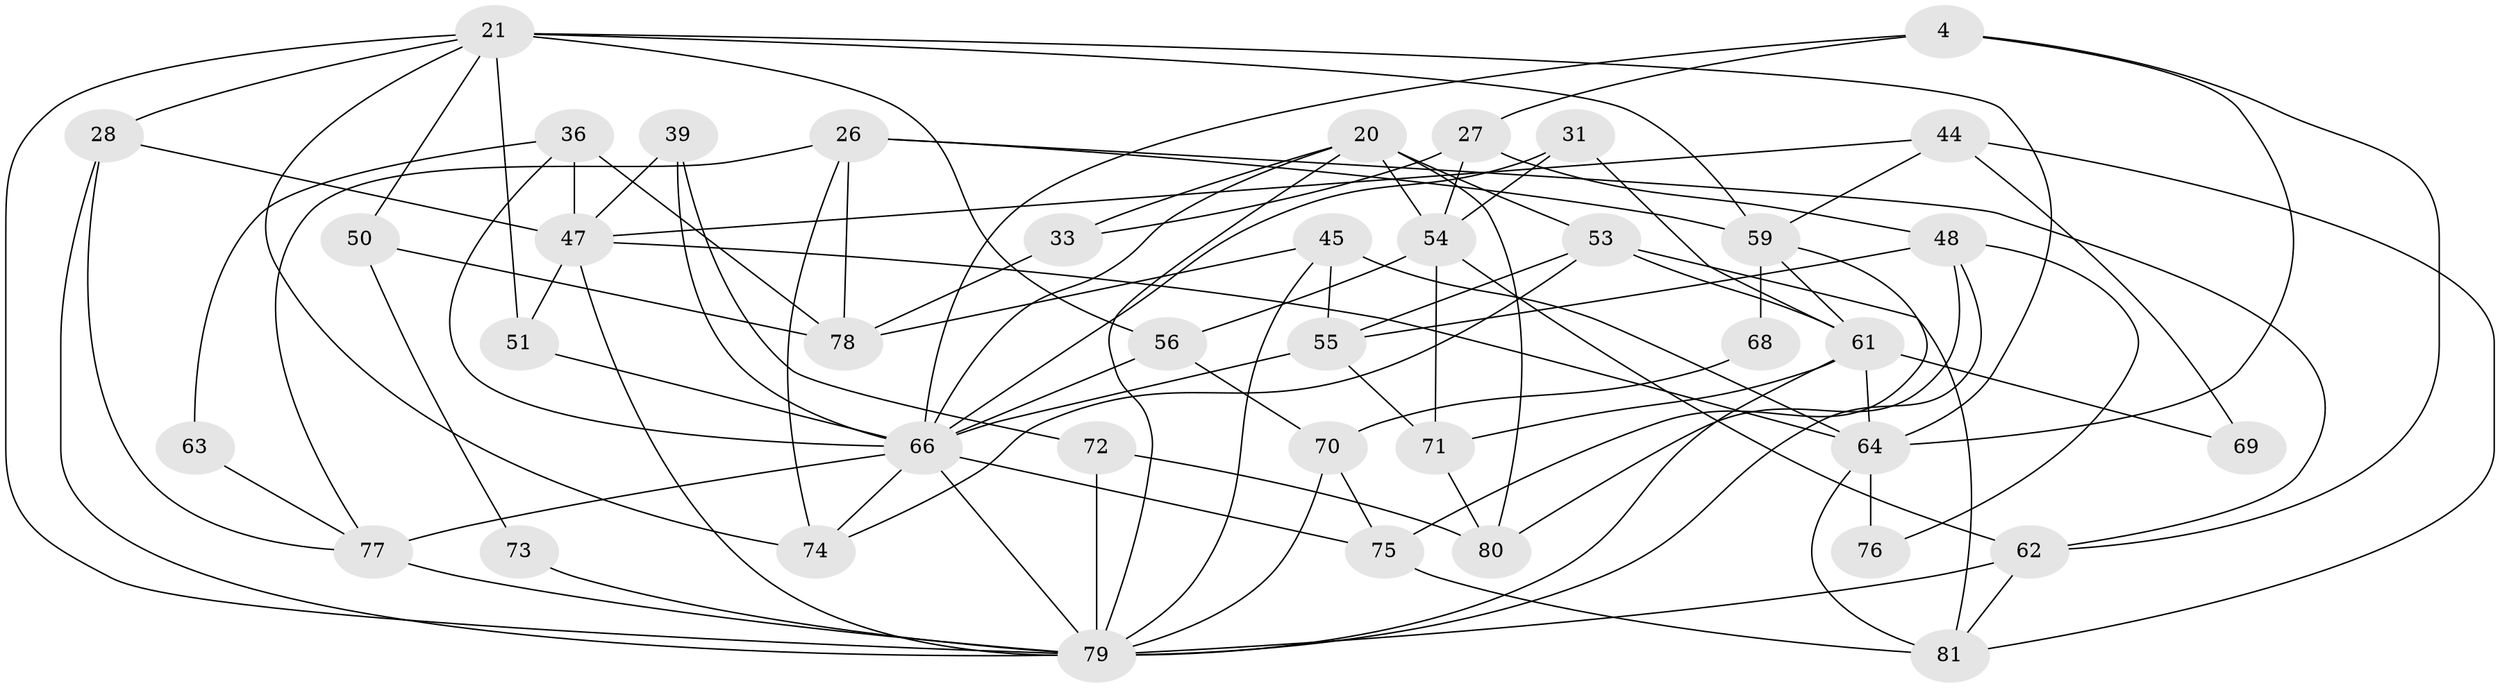 // original degree distribution, {7: 0.06172839506172839, 5: 0.14814814814814814, 4: 0.2716049382716049, 3: 0.2962962962962963, 6: 0.06172839506172839, 2: 0.13580246913580246, 9: 0.012345679012345678, 8: 0.012345679012345678}
// Generated by graph-tools (version 1.1) at 2025/52/03/04/25 21:52:25]
// undirected, 40 vertices, 94 edges
graph export_dot {
graph [start="1"]
  node [color=gray90,style=filled];
  4;
  20 [super="+3"];
  21 [super="+16+19"];
  26 [super="+17"];
  27;
  28;
  31;
  33 [super="+24"];
  36;
  39;
  44 [super="+43"];
  45 [super="+23"];
  47;
  48 [super="+40"];
  50;
  51 [super="+38"];
  53;
  54 [super="+10"];
  55 [super="+34"];
  56;
  59 [super="+46"];
  61 [super="+60"];
  62;
  63;
  64 [super="+1"];
  66 [super="+2+5+15+57"];
  68;
  69;
  70;
  71;
  72 [super="+12"];
  73;
  74 [super="+42"];
  75 [super="+25"];
  76;
  77 [super="+41+58"];
  78;
  79 [super="+18+49+52+67"];
  80 [super="+35"];
  81 [super="+30"];
  4 -- 27;
  4 -- 62;
  4 -- 64;
  4 -- 66;
  20 -- 53;
  20 -- 80 [weight=2];
  20 -- 33;
  20 -- 54;
  20 -- 66;
  20 -- 79;
  21 -- 59 [weight=2];
  21 -- 64 [weight=3];
  21 -- 79 [weight=3];
  21 -- 50;
  21 -- 51;
  21 -- 56;
  21 -- 28;
  21 -- 74;
  26 -- 62;
  26 -- 59 [weight=2];
  26 -- 74;
  26 -- 78;
  26 -- 77;
  27 -- 33 [weight=2];
  27 -- 48 [weight=2];
  27 -- 54;
  28 -- 47;
  28 -- 77 [weight=2];
  28 -- 79;
  31 -- 54;
  31 -- 66;
  31 -- 61;
  33 -- 78;
  36 -- 47;
  36 -- 63;
  36 -- 78;
  36 -- 66;
  39 -- 47;
  39 -- 72;
  39 -- 66;
  44 -- 59;
  44 -- 47;
  44 -- 81;
  44 -- 69;
  45 -- 78;
  45 -- 64;
  45 -- 55 [weight=2];
  45 -- 79;
  47 -- 51 [weight=2];
  47 -- 64 [weight=2];
  47 -- 79;
  48 -- 76;
  48 -- 80;
  48 -- 55;
  48 -- 79;
  50 -- 73;
  50 -- 78;
  51 -- 66;
  53 -- 74;
  53 -- 81;
  53 -- 55;
  53 -- 61;
  54 -- 56;
  54 -- 62 [weight=2];
  54 -- 71;
  55 -- 71;
  55 -- 66;
  56 -- 70;
  56 -- 66;
  59 -- 68;
  59 -- 61;
  59 -- 75;
  61 -- 79 [weight=4];
  61 -- 64;
  61 -- 69;
  61 -- 71;
  62 -- 81;
  62 -- 79 [weight=3];
  63 -- 77;
  64 -- 76;
  64 -- 81;
  66 -- 75;
  66 -- 77 [weight=2];
  66 -- 79;
  66 -- 74;
  68 -- 70;
  70 -- 75;
  70 -- 79;
  71 -- 80;
  72 -- 80 [weight=2];
  72 -- 79 [weight=2];
  73 -- 79 [weight=2];
  75 -- 81;
  77 -- 79 [weight=2];
}
